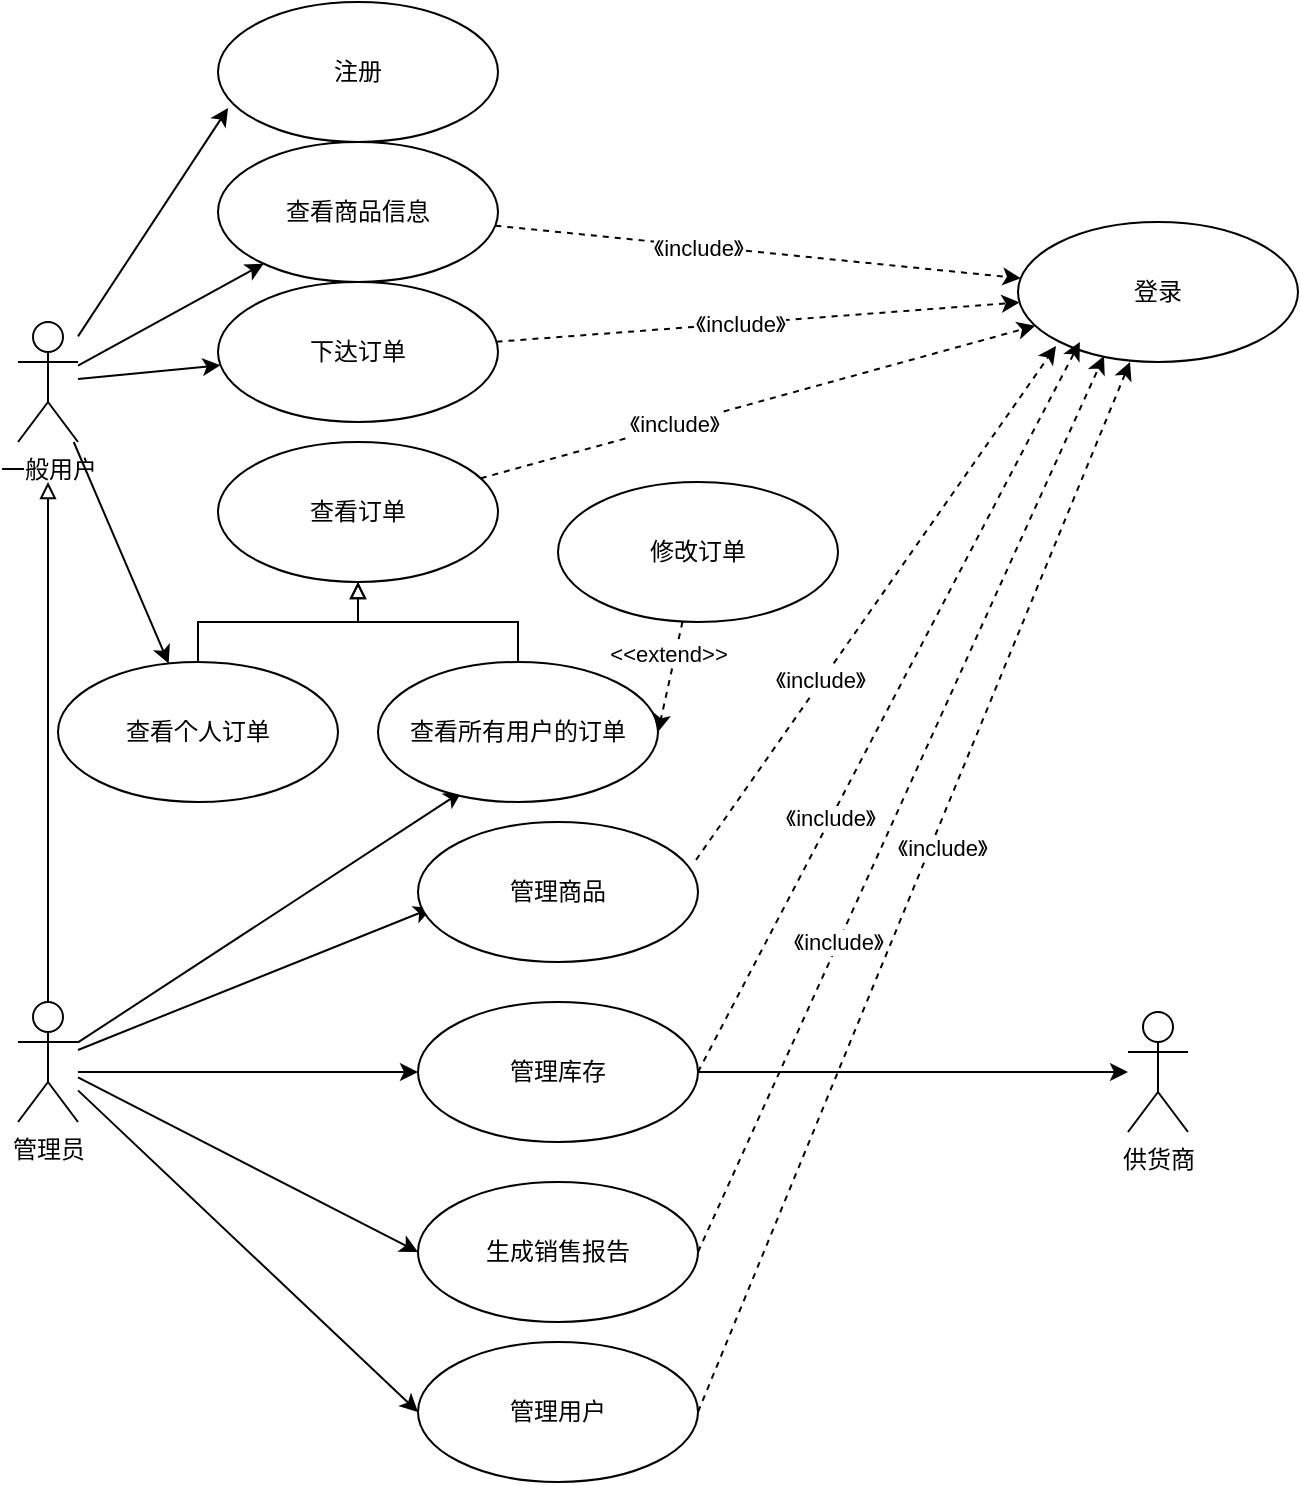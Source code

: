 <mxfile version="21.3.8" type="github">
  <diagram name="Page-1" id="i5m0HkeJGkGnqH5BKmAl">
    <mxGraphModel dx="855" dy="1987" grid="1" gridSize="10" guides="1" tooltips="1" connect="1" arrows="1" fold="1" page="1" pageScale="1" pageWidth="827" pageHeight="1169" math="0" shadow="0">
      <root>
        <mxCell id="0" />
        <mxCell id="1" parent="0" />
        <mxCell id="Gl2EauTEp0a5WbTZSSAS-9" value="" style="rounded=0;orthogonalLoop=1;jettySize=auto;html=1;" edge="1" parent="1" source="Gl2EauTEp0a5WbTZSSAS-1" target="Gl2EauTEp0a5WbTZSSAS-3">
          <mxGeometry relative="1" as="geometry" />
        </mxCell>
        <mxCell id="Gl2EauTEp0a5WbTZSSAS-11" style="rounded=0;orthogonalLoop=1;jettySize=auto;html=1;" edge="1" parent="1" source="Gl2EauTEp0a5WbTZSSAS-1" target="Gl2EauTEp0a5WbTZSSAS-23">
          <mxGeometry relative="1" as="geometry" />
        </mxCell>
        <mxCell id="Gl2EauTEp0a5WbTZSSAS-13" style="rounded=0;orthogonalLoop=1;jettySize=auto;html=1;" edge="1" parent="1" source="Gl2EauTEp0a5WbTZSSAS-1" target="Gl2EauTEp0a5WbTZSSAS-12">
          <mxGeometry relative="1" as="geometry" />
        </mxCell>
        <mxCell id="Gl2EauTEp0a5WbTZSSAS-50" style="rounded=0;orthogonalLoop=1;jettySize=auto;html=1;entryX=0.036;entryY=0.757;entryDx=0;entryDy=0;entryPerimeter=0;" edge="1" parent="1" source="Gl2EauTEp0a5WbTZSSAS-1" target="Gl2EauTEp0a5WbTZSSAS-32">
          <mxGeometry relative="1" as="geometry" />
        </mxCell>
        <mxCell id="Gl2EauTEp0a5WbTZSSAS-1" value="一般用户" style="shape=umlActor;verticalLabelPosition=bottom;verticalAlign=top;html=1;" vertex="1" parent="1">
          <mxGeometry x="100" y="100" width="30" height="60" as="geometry" />
        </mxCell>
        <mxCell id="Gl2EauTEp0a5WbTZSSAS-8" value="" style="edgeStyle=orthogonalEdgeStyle;rounded=0;orthogonalLoop=1;jettySize=auto;html=1;endArrow=block;endFill=0;" edge="1" parent="1" source="Gl2EauTEp0a5WbTZSSAS-2">
          <mxGeometry relative="1" as="geometry">
            <mxPoint x="115" y="180" as="targetPoint" />
          </mxGeometry>
        </mxCell>
        <mxCell id="Gl2EauTEp0a5WbTZSSAS-27" style="rounded=0;orthogonalLoop=1;jettySize=auto;html=1;entryX=0.3;entryY=0.924;entryDx=0;entryDy=0;entryPerimeter=0;" edge="1" parent="1" source="Gl2EauTEp0a5WbTZSSAS-2" target="Gl2EauTEp0a5WbTZSSAS-24">
          <mxGeometry relative="1" as="geometry" />
        </mxCell>
        <mxCell id="Gl2EauTEp0a5WbTZSSAS-35" style="rounded=0;orthogonalLoop=1;jettySize=auto;html=1;entryX=0.05;entryY=0.614;entryDx=0;entryDy=0;entryPerimeter=0;" edge="1" parent="1" source="Gl2EauTEp0a5WbTZSSAS-2" target="Gl2EauTEp0a5WbTZSSAS-34">
          <mxGeometry relative="1" as="geometry" />
        </mxCell>
        <mxCell id="Gl2EauTEp0a5WbTZSSAS-39" style="edgeStyle=orthogonalEdgeStyle;rounded=0;orthogonalLoop=1;jettySize=auto;html=1;entryX=0;entryY=0.5;entryDx=0;entryDy=0;" edge="1" parent="1" source="Gl2EauTEp0a5WbTZSSAS-2" target="Gl2EauTEp0a5WbTZSSAS-36">
          <mxGeometry relative="1" as="geometry">
            <Array as="points">
              <mxPoint x="170" y="475" />
              <mxPoint x="170" y="475" />
            </Array>
          </mxGeometry>
        </mxCell>
        <mxCell id="Gl2EauTEp0a5WbTZSSAS-42" style="rounded=0;orthogonalLoop=1;jettySize=auto;html=1;entryX=0;entryY=0.5;entryDx=0;entryDy=0;" edge="1" parent="1" source="Gl2EauTEp0a5WbTZSSAS-2" target="Gl2EauTEp0a5WbTZSSAS-40">
          <mxGeometry relative="1" as="geometry" />
        </mxCell>
        <mxCell id="Gl2EauTEp0a5WbTZSSAS-52" style="rounded=0;orthogonalLoop=1;jettySize=auto;html=1;entryX=0;entryY=0.5;entryDx=0;entryDy=0;" edge="1" parent="1" source="Gl2EauTEp0a5WbTZSSAS-2" target="Gl2EauTEp0a5WbTZSSAS-51">
          <mxGeometry relative="1" as="geometry" />
        </mxCell>
        <mxCell id="Gl2EauTEp0a5WbTZSSAS-2" value="管理员" style="shape=umlActor;verticalLabelPosition=bottom;verticalAlign=top;html=1;" vertex="1" parent="1">
          <mxGeometry x="100" y="440" width="30" height="60" as="geometry" />
        </mxCell>
        <mxCell id="Gl2EauTEp0a5WbTZSSAS-15" value="" style="rounded=0;orthogonalLoop=1;jettySize=auto;html=1;dashed=1;" edge="1" parent="1" source="Gl2EauTEp0a5WbTZSSAS-3" target="Gl2EauTEp0a5WbTZSSAS-14">
          <mxGeometry relative="1" as="geometry" />
        </mxCell>
        <mxCell id="Gl2EauTEp0a5WbTZSSAS-18" value="《include》" style="edgeLabel;html=1;align=center;verticalAlign=middle;resizable=0;points=[];" vertex="1" connectable="0" parent="Gl2EauTEp0a5WbTZSSAS-15">
          <mxGeometry x="-0.226" y="-1" relative="1" as="geometry">
            <mxPoint as="offset" />
          </mxGeometry>
        </mxCell>
        <mxCell id="Gl2EauTEp0a5WbTZSSAS-19" value="" style="rounded=0;orthogonalLoop=1;jettySize=auto;html=1;dashed=1;" edge="1" parent="1" source="Gl2EauTEp0a5WbTZSSAS-4" target="Gl2EauTEp0a5WbTZSSAS-14">
          <mxGeometry relative="1" as="geometry" />
        </mxCell>
        <mxCell id="Gl2EauTEp0a5WbTZSSAS-20" value="《include》" style="edgeLabel;html=1;align=center;verticalAlign=middle;resizable=0;points=[];" vertex="1" connectable="0" parent="Gl2EauTEp0a5WbTZSSAS-19">
          <mxGeometry x="-0.306" y="1" relative="1" as="geometry">
            <mxPoint as="offset" />
          </mxGeometry>
        </mxCell>
        <mxCell id="Gl2EauTEp0a5WbTZSSAS-4" value="查看订单" style="ellipse;whiteSpace=wrap;html=1;" vertex="1" parent="1">
          <mxGeometry x="200" y="160" width="140" height="70" as="geometry" />
        </mxCell>
        <mxCell id="Gl2EauTEp0a5WbTZSSAS-21" value="" style="rounded=0;orthogonalLoop=1;jettySize=auto;html=1;dashed=1;" edge="1" parent="1" source="Gl2EauTEp0a5WbTZSSAS-12" target="Gl2EauTEp0a5WbTZSSAS-14">
          <mxGeometry relative="1" as="geometry">
            <Array as="points" />
          </mxGeometry>
        </mxCell>
        <mxCell id="Gl2EauTEp0a5WbTZSSAS-22" value="《include》" style="edgeLabel;html=1;align=center;verticalAlign=middle;resizable=0;points=[];" vertex="1" connectable="0" parent="Gl2EauTEp0a5WbTZSSAS-21">
          <mxGeometry x="-0.074" relative="1" as="geometry">
            <mxPoint as="offset" />
          </mxGeometry>
        </mxCell>
        <mxCell id="Gl2EauTEp0a5WbTZSSAS-12" value="下达订单" style="ellipse;whiteSpace=wrap;html=1;" vertex="1" parent="1">
          <mxGeometry x="200" y="80" width="140" height="70" as="geometry" />
        </mxCell>
        <mxCell id="Gl2EauTEp0a5WbTZSSAS-14" value="登录" style="ellipse;whiteSpace=wrap;html=1;" vertex="1" parent="1">
          <mxGeometry x="600" y="50" width="140" height="70" as="geometry" />
        </mxCell>
        <mxCell id="Gl2EauTEp0a5WbTZSSAS-26" style="edgeStyle=orthogonalEdgeStyle;rounded=0;orthogonalLoop=1;jettySize=auto;html=1;entryX=0.5;entryY=1;entryDx=0;entryDy=0;endArrow=block;endFill=0;" edge="1" parent="1" source="Gl2EauTEp0a5WbTZSSAS-23" target="Gl2EauTEp0a5WbTZSSAS-4">
          <mxGeometry relative="1" as="geometry" />
        </mxCell>
        <mxCell id="Gl2EauTEp0a5WbTZSSAS-23" value="查看个人订单" style="ellipse;whiteSpace=wrap;html=1;" vertex="1" parent="1">
          <mxGeometry x="120" y="270" width="140" height="70" as="geometry" />
        </mxCell>
        <mxCell id="Gl2EauTEp0a5WbTZSSAS-25" value="" style="edgeStyle=orthogonalEdgeStyle;rounded=0;orthogonalLoop=1;jettySize=auto;html=1;entryX=0.5;entryY=1;entryDx=0;entryDy=0;endArrow=block;endFill=0;" edge="1" parent="1" source="Gl2EauTEp0a5WbTZSSAS-24" target="Gl2EauTEp0a5WbTZSSAS-4">
          <mxGeometry relative="1" as="geometry" />
        </mxCell>
        <mxCell id="Gl2EauTEp0a5WbTZSSAS-24" value="查看所有用户的订单" style="ellipse;whiteSpace=wrap;html=1;" vertex="1" parent="1">
          <mxGeometry x="280" y="270" width="140" height="70" as="geometry" />
        </mxCell>
        <mxCell id="Gl2EauTEp0a5WbTZSSAS-29" style="rounded=0;orthogonalLoop=1;jettySize=auto;html=1;entryX=1;entryY=0.5;entryDx=0;entryDy=0;dashed=1;" edge="1" parent="1" source="Gl2EauTEp0a5WbTZSSAS-28" target="Gl2EauTEp0a5WbTZSSAS-24">
          <mxGeometry relative="1" as="geometry" />
        </mxCell>
        <mxCell id="Gl2EauTEp0a5WbTZSSAS-30" value="&lt;div&gt;&amp;lt;&amp;lt;extend&amp;gt;&amp;gt;&lt;/div&gt;" style="edgeLabel;html=1;align=center;verticalAlign=middle;resizable=0;points=[];" vertex="1" connectable="0" parent="Gl2EauTEp0a5WbTZSSAS-29">
          <mxGeometry x="-0.387" y="-4" relative="1" as="geometry">
            <mxPoint as="offset" />
          </mxGeometry>
        </mxCell>
        <mxCell id="Gl2EauTEp0a5WbTZSSAS-28" value="修改订单" style="ellipse;whiteSpace=wrap;html=1;" vertex="1" parent="1">
          <mxGeometry x="370" y="180" width="140" height="70" as="geometry" />
        </mxCell>
        <mxCell id="Gl2EauTEp0a5WbTZSSAS-32" value="注册" style="ellipse;whiteSpace=wrap;html=1;" vertex="1" parent="1">
          <mxGeometry x="200" y="-60" width="140" height="70" as="geometry" />
        </mxCell>
        <mxCell id="Gl2EauTEp0a5WbTZSSAS-34" value="管理商品" style="ellipse;whiteSpace=wrap;html=1;" vertex="1" parent="1">
          <mxGeometry x="300" y="350" width="140" height="70" as="geometry" />
        </mxCell>
        <mxCell id="Gl2EauTEp0a5WbTZSSAS-38" style="rounded=0;orthogonalLoop=1;jettySize=auto;html=1;endArrow=classic;endFill=1;" edge="1" parent="1" source="Gl2EauTEp0a5WbTZSSAS-36" target="Gl2EauTEp0a5WbTZSSAS-37">
          <mxGeometry relative="1" as="geometry">
            <mxPoint x="650" y="475" as="targetPoint" />
          </mxGeometry>
        </mxCell>
        <mxCell id="Gl2EauTEp0a5WbTZSSAS-36" value="管理库存" style="ellipse;whiteSpace=wrap;html=1;" vertex="1" parent="1">
          <mxGeometry x="300" y="440" width="140" height="70" as="geometry" />
        </mxCell>
        <mxCell id="Gl2EauTEp0a5WbTZSSAS-37" value="供货商" style="shape=umlActor;verticalLabelPosition=bottom;verticalAlign=top;html=1;" vertex="1" parent="1">
          <mxGeometry x="655" y="445" width="30" height="60" as="geometry" />
        </mxCell>
        <mxCell id="Gl2EauTEp0a5WbTZSSAS-40" value="生成销售报告" style="ellipse;whiteSpace=wrap;html=1;" vertex="1" parent="1">
          <mxGeometry x="300" y="530" width="140" height="70" as="geometry" />
        </mxCell>
        <mxCell id="Gl2EauTEp0a5WbTZSSAS-43" value="" style="rounded=0;orthogonalLoop=1;jettySize=auto;html=1;dashed=1;exitX=0.993;exitY=0.271;exitDx=0;exitDy=0;exitPerimeter=0;" edge="1" parent="1" source="Gl2EauTEp0a5WbTZSSAS-34">
          <mxGeometry relative="1" as="geometry">
            <mxPoint x="341" y="188" as="sourcePoint" />
            <mxPoint x="619" y="112" as="targetPoint" />
          </mxGeometry>
        </mxCell>
        <mxCell id="Gl2EauTEp0a5WbTZSSAS-44" value="《include》" style="edgeLabel;html=1;align=center;verticalAlign=middle;resizable=0;points=[];" vertex="1" connectable="0" parent="Gl2EauTEp0a5WbTZSSAS-43">
          <mxGeometry x="-0.306" y="1" relative="1" as="geometry">
            <mxPoint as="offset" />
          </mxGeometry>
        </mxCell>
        <mxCell id="Gl2EauTEp0a5WbTZSSAS-45" value="" style="rounded=0;orthogonalLoop=1;jettySize=auto;html=1;dashed=1;exitX=1;exitY=0.5;exitDx=0;exitDy=0;entryX=0.221;entryY=0.857;entryDx=0;entryDy=0;entryPerimeter=0;" edge="1" parent="1" source="Gl2EauTEp0a5WbTZSSAS-36" target="Gl2EauTEp0a5WbTZSSAS-14">
          <mxGeometry relative="1" as="geometry">
            <mxPoint x="351" y="198" as="sourcePoint" />
            <mxPoint x="629" y="122" as="targetPoint" />
          </mxGeometry>
        </mxCell>
        <mxCell id="Gl2EauTEp0a5WbTZSSAS-46" value="《include》" style="edgeLabel;html=1;align=center;verticalAlign=middle;resizable=0;points=[];" vertex="1" connectable="0" parent="Gl2EauTEp0a5WbTZSSAS-45">
          <mxGeometry x="-0.306" y="1" relative="1" as="geometry">
            <mxPoint as="offset" />
          </mxGeometry>
        </mxCell>
        <mxCell id="Gl2EauTEp0a5WbTZSSAS-47" value="" style="rounded=0;orthogonalLoop=1;jettySize=auto;html=1;dashed=1;exitX=1;exitY=0.5;exitDx=0;exitDy=0;entryX=0.307;entryY=0.957;entryDx=0;entryDy=0;entryPerimeter=0;" edge="1" parent="1" source="Gl2EauTEp0a5WbTZSSAS-40" target="Gl2EauTEp0a5WbTZSSAS-14">
          <mxGeometry relative="1" as="geometry">
            <mxPoint x="361" y="208" as="sourcePoint" />
            <mxPoint x="639" y="132" as="targetPoint" />
          </mxGeometry>
        </mxCell>
        <mxCell id="Gl2EauTEp0a5WbTZSSAS-48" value="《include》" style="edgeLabel;html=1;align=center;verticalAlign=middle;resizable=0;points=[];" vertex="1" connectable="0" parent="Gl2EauTEp0a5WbTZSSAS-47">
          <mxGeometry x="-0.306" y="1" relative="1" as="geometry">
            <mxPoint as="offset" />
          </mxGeometry>
        </mxCell>
        <mxCell id="Gl2EauTEp0a5WbTZSSAS-3" value="查看商品信息" style="ellipse;whiteSpace=wrap;html=1;" vertex="1" parent="1">
          <mxGeometry x="200" y="10" width="140" height="70" as="geometry" />
        </mxCell>
        <mxCell id="Gl2EauTEp0a5WbTZSSAS-51" value="管理用户" style="ellipse;whiteSpace=wrap;html=1;" vertex="1" parent="1">
          <mxGeometry x="300" y="610" width="140" height="70" as="geometry" />
        </mxCell>
        <mxCell id="Gl2EauTEp0a5WbTZSSAS-53" value="" style="rounded=0;orthogonalLoop=1;jettySize=auto;html=1;dashed=1;exitX=1;exitY=0.5;exitDx=0;exitDy=0;entryX=0.4;entryY=1;entryDx=0;entryDy=0;entryPerimeter=0;" edge="1" parent="1" source="Gl2EauTEp0a5WbTZSSAS-51" target="Gl2EauTEp0a5WbTZSSAS-14">
          <mxGeometry relative="1" as="geometry">
            <mxPoint x="450" y="575" as="sourcePoint" />
            <mxPoint x="649" y="142" as="targetPoint" />
          </mxGeometry>
        </mxCell>
        <mxCell id="Gl2EauTEp0a5WbTZSSAS-54" value="《include》" style="edgeLabel;html=1;align=center;verticalAlign=middle;resizable=0;points=[];" vertex="1" connectable="0" parent="Gl2EauTEp0a5WbTZSSAS-53">
          <mxGeometry x="-0.306" y="1" relative="1" as="geometry">
            <mxPoint x="48" y="-100" as="offset" />
          </mxGeometry>
        </mxCell>
      </root>
    </mxGraphModel>
  </diagram>
</mxfile>

